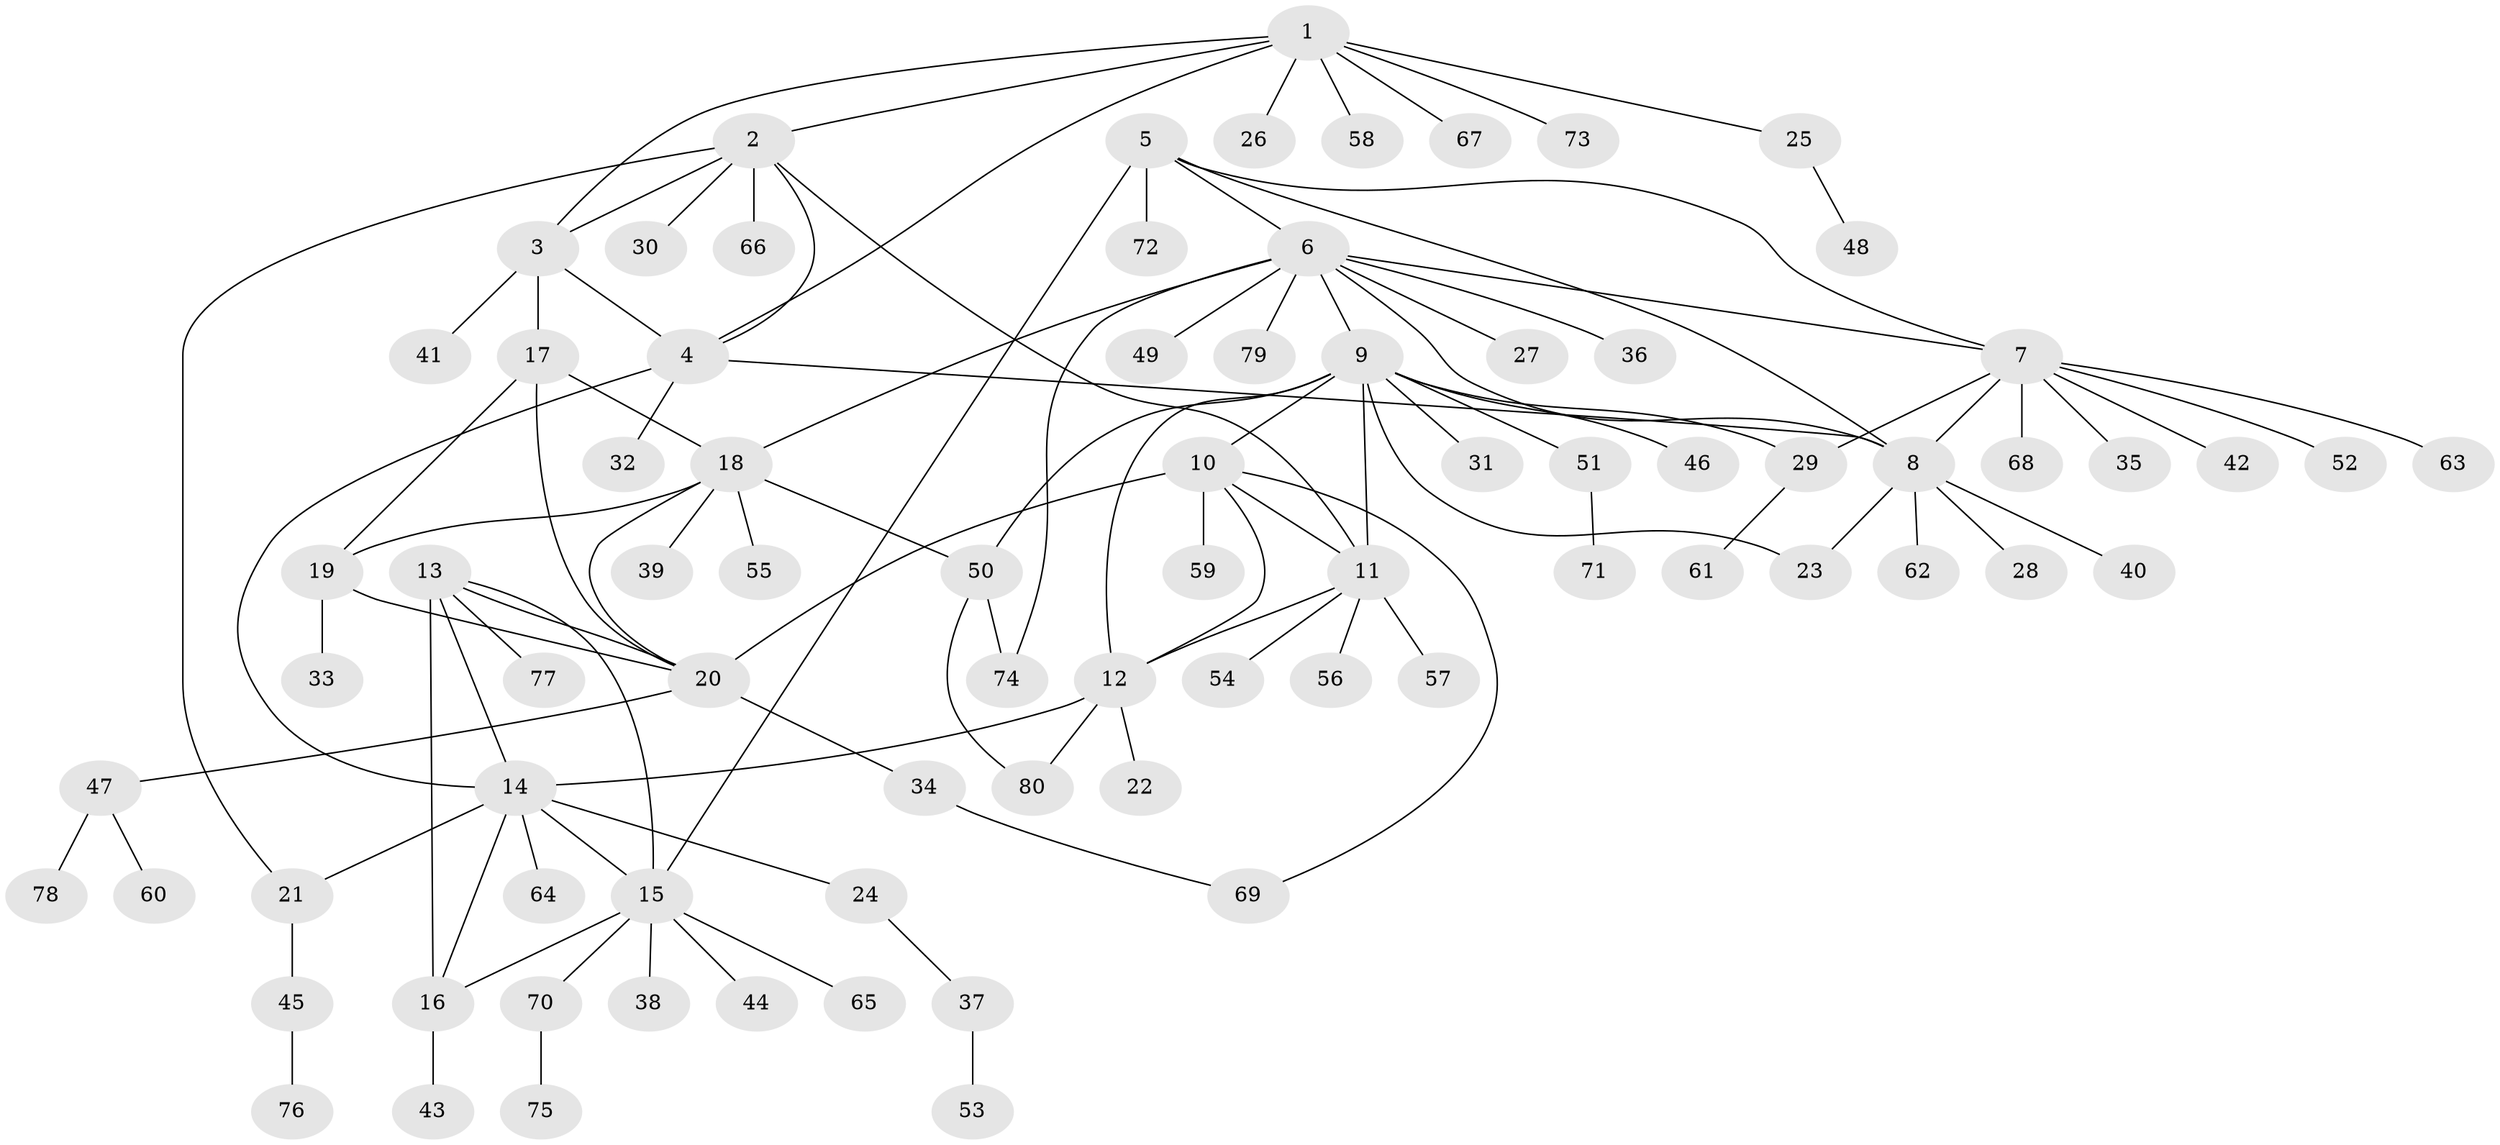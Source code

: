 // Generated by graph-tools (version 1.1) at 2025/26/03/09/25 03:26:38]
// undirected, 80 vertices, 107 edges
graph export_dot {
graph [start="1"]
  node [color=gray90,style=filled];
  1;
  2;
  3;
  4;
  5;
  6;
  7;
  8;
  9;
  10;
  11;
  12;
  13;
  14;
  15;
  16;
  17;
  18;
  19;
  20;
  21;
  22;
  23;
  24;
  25;
  26;
  27;
  28;
  29;
  30;
  31;
  32;
  33;
  34;
  35;
  36;
  37;
  38;
  39;
  40;
  41;
  42;
  43;
  44;
  45;
  46;
  47;
  48;
  49;
  50;
  51;
  52;
  53;
  54;
  55;
  56;
  57;
  58;
  59;
  60;
  61;
  62;
  63;
  64;
  65;
  66;
  67;
  68;
  69;
  70;
  71;
  72;
  73;
  74;
  75;
  76;
  77;
  78;
  79;
  80;
  1 -- 2;
  1 -- 3;
  1 -- 4;
  1 -- 25;
  1 -- 26;
  1 -- 58;
  1 -- 67;
  1 -- 73;
  2 -- 3;
  2 -- 4;
  2 -- 11;
  2 -- 21;
  2 -- 30;
  2 -- 66;
  3 -- 4;
  3 -- 17;
  3 -- 41;
  4 -- 8;
  4 -- 14;
  4 -- 32;
  5 -- 6;
  5 -- 7;
  5 -- 8;
  5 -- 15;
  5 -- 72;
  6 -- 7;
  6 -- 8;
  6 -- 9;
  6 -- 18;
  6 -- 27;
  6 -- 36;
  6 -- 49;
  6 -- 74;
  6 -- 79;
  7 -- 8;
  7 -- 29;
  7 -- 35;
  7 -- 42;
  7 -- 52;
  7 -- 63;
  7 -- 68;
  8 -- 23;
  8 -- 28;
  8 -- 40;
  8 -- 62;
  9 -- 10;
  9 -- 11;
  9 -- 12;
  9 -- 23;
  9 -- 29;
  9 -- 31;
  9 -- 46;
  9 -- 50;
  9 -- 51;
  10 -- 11;
  10 -- 12;
  10 -- 20;
  10 -- 59;
  10 -- 69;
  11 -- 12;
  11 -- 54;
  11 -- 56;
  11 -- 57;
  12 -- 14;
  12 -- 22;
  12 -- 80;
  13 -- 14;
  13 -- 15;
  13 -- 16;
  13 -- 20;
  13 -- 77;
  14 -- 15;
  14 -- 16;
  14 -- 21;
  14 -- 24;
  14 -- 64;
  15 -- 16;
  15 -- 38;
  15 -- 44;
  15 -- 65;
  15 -- 70;
  16 -- 43;
  17 -- 18;
  17 -- 19;
  17 -- 20;
  18 -- 19;
  18 -- 20;
  18 -- 39;
  18 -- 50;
  18 -- 55;
  19 -- 20;
  19 -- 33;
  20 -- 34;
  20 -- 47;
  21 -- 45;
  24 -- 37;
  25 -- 48;
  29 -- 61;
  34 -- 69;
  37 -- 53;
  45 -- 76;
  47 -- 60;
  47 -- 78;
  50 -- 74;
  50 -- 80;
  51 -- 71;
  70 -- 75;
}
